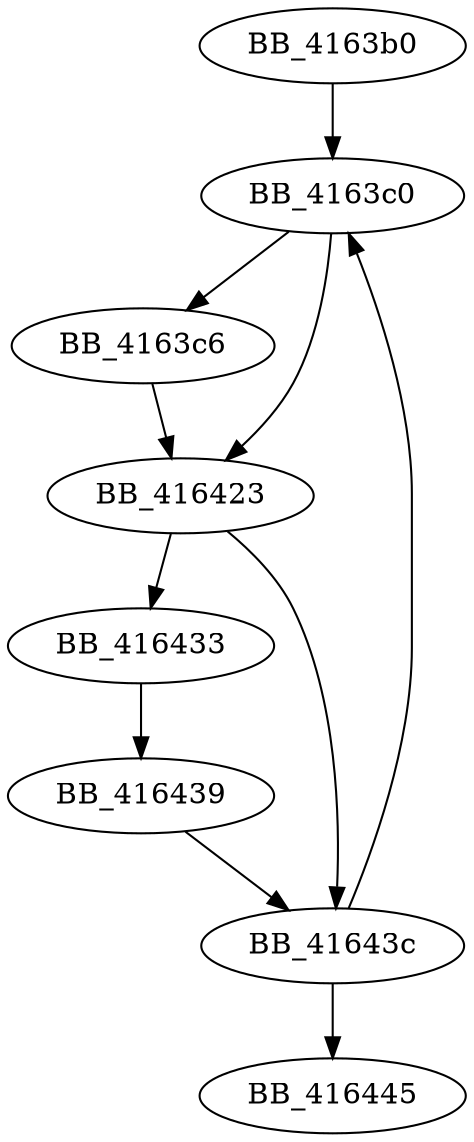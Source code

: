 DiGraph sub_4163B0{
BB_4163b0->BB_4163c0
BB_4163c0->BB_4163c6
BB_4163c0->BB_416423
BB_4163c6->BB_416423
BB_416423->BB_416433
BB_416423->BB_41643c
BB_416433->BB_416439
BB_416439->BB_41643c
BB_41643c->BB_4163c0
BB_41643c->BB_416445
}
